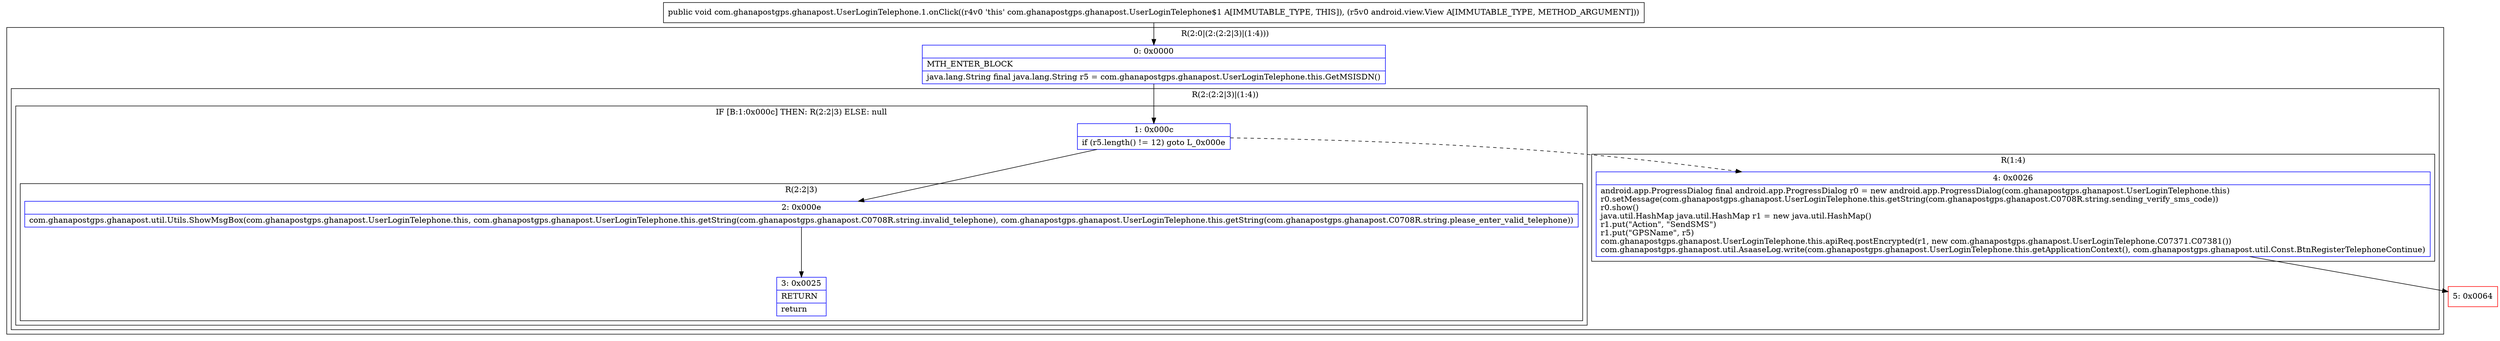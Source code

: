 digraph "CFG forcom.ghanapostgps.ghanapost.UserLoginTelephone.1.onClick(Landroid\/view\/View;)V" {
subgraph cluster_Region_618119257 {
label = "R(2:0|(2:(2:2|3)|(1:4)))";
node [shape=record,color=blue];
Node_0 [shape=record,label="{0\:\ 0x0000|MTH_ENTER_BLOCK\l|java.lang.String final java.lang.String r5 = com.ghanapostgps.ghanapost.UserLoginTelephone.this.GetMSISDN()\l}"];
subgraph cluster_Region_36833429 {
label = "R(2:(2:2|3)|(1:4))";
node [shape=record,color=blue];
subgraph cluster_IfRegion_641566453 {
label = "IF [B:1:0x000c] THEN: R(2:2|3) ELSE: null";
node [shape=record,color=blue];
Node_1 [shape=record,label="{1\:\ 0x000c|if (r5.length() != 12) goto L_0x000e\l}"];
subgraph cluster_Region_1363843733 {
label = "R(2:2|3)";
node [shape=record,color=blue];
Node_2 [shape=record,label="{2\:\ 0x000e|com.ghanapostgps.ghanapost.util.Utils.ShowMsgBox(com.ghanapostgps.ghanapost.UserLoginTelephone.this, com.ghanapostgps.ghanapost.UserLoginTelephone.this.getString(com.ghanapostgps.ghanapost.C0708R.string.invalid_telephone), com.ghanapostgps.ghanapost.UserLoginTelephone.this.getString(com.ghanapostgps.ghanapost.C0708R.string.please_enter_valid_telephone))\l}"];
Node_3 [shape=record,label="{3\:\ 0x0025|RETURN\l|return\l}"];
}
}
subgraph cluster_Region_1775034770 {
label = "R(1:4)";
node [shape=record,color=blue];
Node_4 [shape=record,label="{4\:\ 0x0026|android.app.ProgressDialog final android.app.ProgressDialog r0 = new android.app.ProgressDialog(com.ghanapostgps.ghanapost.UserLoginTelephone.this)\lr0.setMessage(com.ghanapostgps.ghanapost.UserLoginTelephone.this.getString(com.ghanapostgps.ghanapost.C0708R.string.sending_verify_sms_code))\lr0.show()\ljava.util.HashMap java.util.HashMap r1 = new java.util.HashMap()\lr1.put(\"Action\", \"SendSMS\")\lr1.put(\"GPSName\", r5)\lcom.ghanapostgps.ghanapost.UserLoginTelephone.this.apiReq.postEncrypted(r1, new com.ghanapostgps.ghanapost.UserLoginTelephone.C07371.C07381())\lcom.ghanapostgps.ghanapost.util.AsaaseLog.write(com.ghanapostgps.ghanapost.UserLoginTelephone.this.getApplicationContext(), com.ghanapostgps.ghanapost.util.Const.BtnRegisterTelephoneContinue)\l}"];
}
}
}
Node_5 [shape=record,color=red,label="{5\:\ 0x0064}"];
MethodNode[shape=record,label="{public void com.ghanapostgps.ghanapost.UserLoginTelephone.1.onClick((r4v0 'this' com.ghanapostgps.ghanapost.UserLoginTelephone$1 A[IMMUTABLE_TYPE, THIS]), (r5v0 android.view.View A[IMMUTABLE_TYPE, METHOD_ARGUMENT])) }"];
MethodNode -> Node_0;
Node_0 -> Node_1;
Node_1 -> Node_2;
Node_1 -> Node_4[style=dashed];
Node_2 -> Node_3;
Node_4 -> Node_5;
}

